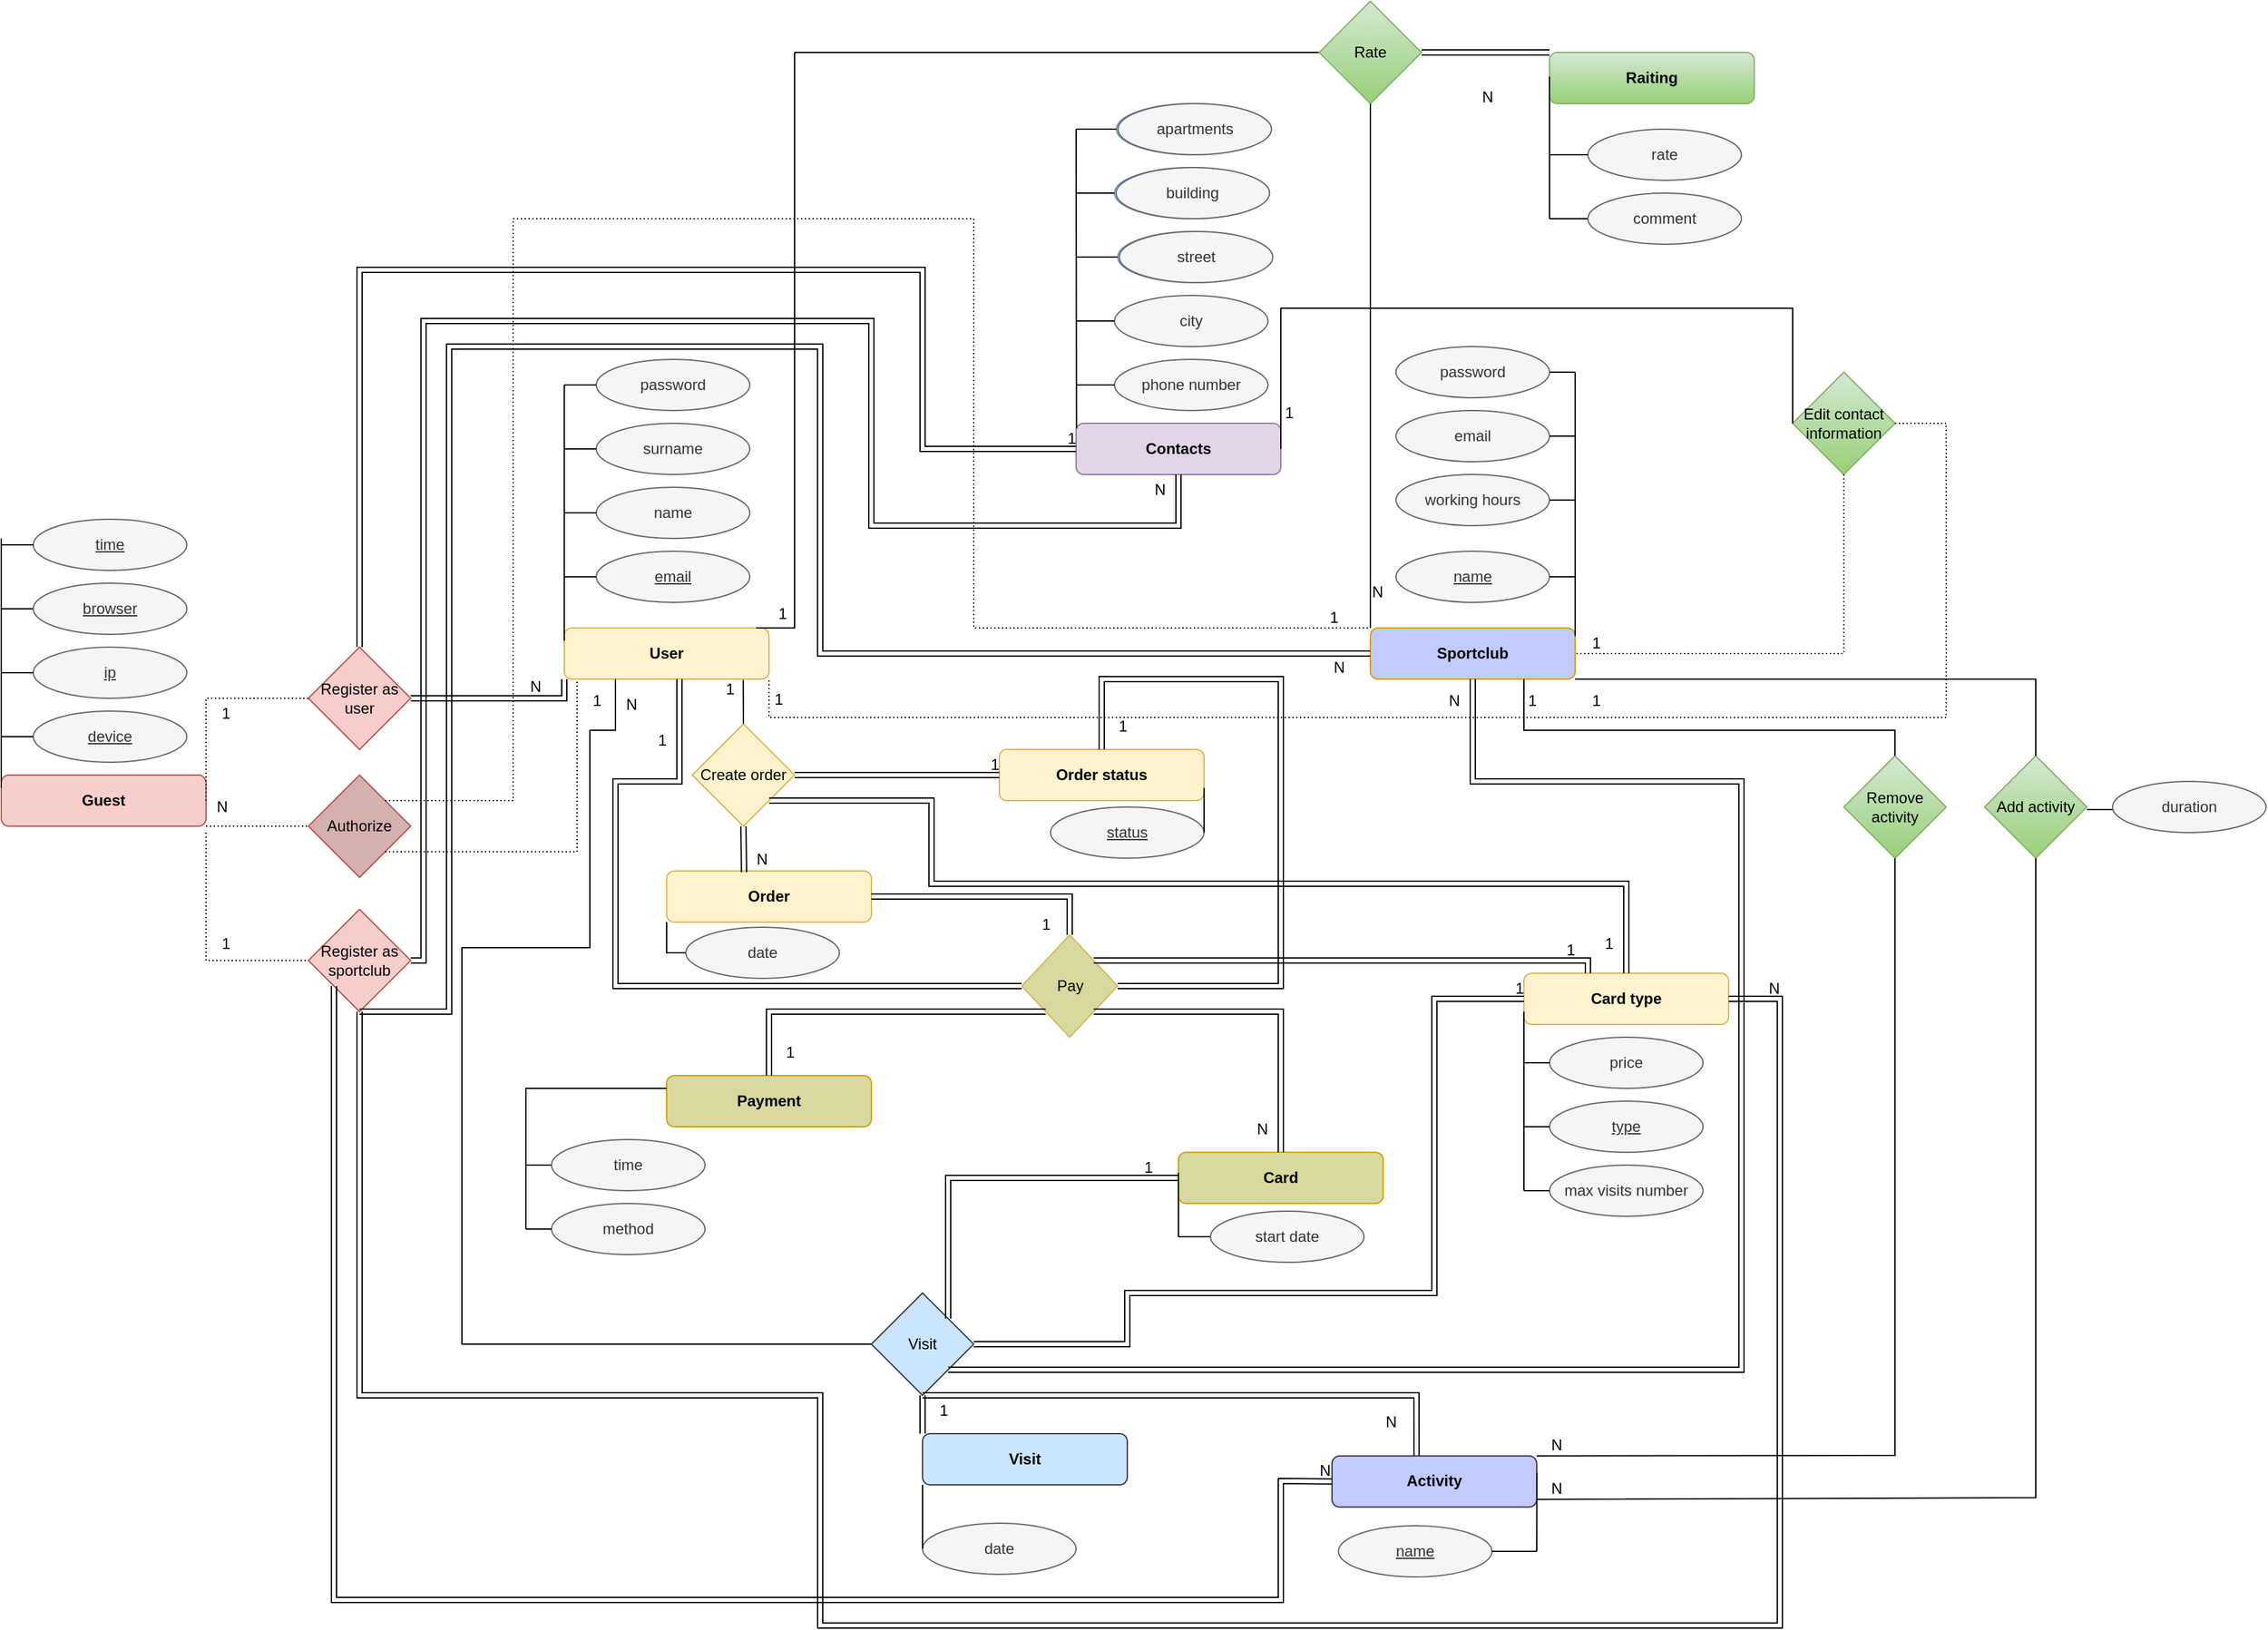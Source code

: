 <mxfile version="20.3.2" type="google"><diagram id="C5RBs43oDa-KdzZeNtuy" name="Page-1"><mxGraphModel dx="3753" dy="1443" grid="1" gridSize="10" guides="1" tooltips="1" connect="1" arrows="1" fold="1" page="1" pageScale="1" pageWidth="827" pageHeight="1169" math="0" shadow="0"><root><mxCell id="WIyWlLk6GJQsqaUBKTNV-0"/><mxCell id="WIyWlLk6GJQsqaUBKTNV-1" parent="WIyWlLk6GJQsqaUBKTNV-0"/><mxCell id="wAnRAk-i4f2zpShuveWL-1" value="Contacts" style="rounded=1;whiteSpace=wrap;html=1;fontStyle=1;fillColor=#E1D5E7;strokeColor=#9673a6;" parent="WIyWlLk6GJQsqaUBKTNV-1" vertex="1"><mxGeometry x="360" y="1120" width="160" height="40" as="geometry"/></mxCell><mxCell id="wAnRAk-i4f2zpShuveWL-3" value="phone number" style="ellipse;whiteSpace=wrap;html=1;strokeWidth=1;fontStyle=0;fillColor=#f5f5f5;strokeColor=#666666;fontColor=#333333;" parent="WIyWlLk6GJQsqaUBKTNV-1" vertex="1"><mxGeometry x="390" y="1070" width="120" height="40" as="geometry"/></mxCell><mxCell id="wAnRAk-i4f2zpShuveWL-4" value="" style="endArrow=none;html=1;rounded=0;fontFamily=Helvetica;fontSize=15;exitX=0.002;exitY=0.099;exitDx=0;exitDy=0;exitPerimeter=0;" parent="WIyWlLk6GJQsqaUBKTNV-1" source="wAnRAk-i4f2zpShuveWL-1" edge="1"><mxGeometry width="50" height="50" relative="1" as="geometry"><mxPoint x="280" y="1030" as="sourcePoint"/><mxPoint x="360" y="890" as="targetPoint"/></mxGeometry></mxCell><mxCell id="wAnRAk-i4f2zpShuveWL-5" value="" style="endArrow=none;html=1;rounded=0;fontFamily=Helvetica;fontSize=15;entryX=0;entryY=0.5;entryDx=0;entryDy=0;" parent="WIyWlLk6GJQsqaUBKTNV-1" target="wAnRAk-i4f2zpShuveWL-3" edge="1"><mxGeometry width="50" height="50" relative="1" as="geometry"><mxPoint x="360" y="1090" as="sourcePoint"/><mxPoint x="330" y="980" as="targetPoint"/></mxGeometry></mxCell><mxCell id="wAnRAk-i4f2zpShuveWL-6" value="city" style="ellipse;whiteSpace=wrap;html=1;strokeWidth=1;fontStyle=0;fillColor=#f5f5f5;strokeColor=#666666;fontColor=#333333;" parent="WIyWlLk6GJQsqaUBKTNV-1" vertex="1"><mxGeometry x="390" y="1020" width="120" height="40" as="geometry"/></mxCell><mxCell id="wAnRAk-i4f2zpShuveWL-7" value="street" style="ellipse;whiteSpace=wrap;html=1;strokeWidth=1;fontStyle=0;fillColor=#dae8fc;strokeColor=#6c8ebf;" parent="WIyWlLk6GJQsqaUBKTNV-1" vertex="1"><mxGeometry x="392.5" y="970" width="120" height="40" as="geometry"/></mxCell><mxCell id="wAnRAk-i4f2zpShuveWL-8" value="apartments" style="ellipse;whiteSpace=wrap;html=1;strokeWidth=1;fontStyle=0;fillColor=#dae8fc;strokeColor=#6c8ebf;" parent="WIyWlLk6GJQsqaUBKTNV-1" vertex="1"><mxGeometry x="391.5" y="870" width="120" height="40" as="geometry"/></mxCell><mxCell id="wAnRAk-i4f2zpShuveWL-11" value="" style="endArrow=none;html=1;rounded=0;fontFamily=Helvetica;fontSize=15;entryX=0;entryY=0.5;entryDx=0;entryDy=0;" parent="WIyWlLk6GJQsqaUBKTNV-1" target="wAnRAk-i4f2zpShuveWL-6" edge="1"><mxGeometry width="50" height="50" relative="1" as="geometry"><mxPoint x="360" y="1040" as="sourcePoint"/><mxPoint x="400" y="1090" as="targetPoint"/></mxGeometry></mxCell><mxCell id="wAnRAk-i4f2zpShuveWL-13" value="" style="endArrow=none;html=1;rounded=0;fontFamily=Helvetica;fontSize=15;entryX=0;entryY=0.5;entryDx=0;entryDy=0;" parent="WIyWlLk6GJQsqaUBKTNV-1" target="wAnRAk-i4f2zpShuveWL-7" edge="1"><mxGeometry width="50" height="50" relative="1" as="geometry"><mxPoint x="360" y="990" as="sourcePoint"/><mxPoint x="410" y="1100" as="targetPoint"/></mxGeometry></mxCell><mxCell id="wAnRAk-i4f2zpShuveWL-14" value="" style="endArrow=none;html=1;rounded=0;fontFamily=Helvetica;fontSize=15;entryX=0;entryY=0.5;entryDx=0;entryDy=0;" parent="WIyWlLk6GJQsqaUBKTNV-1" target="wAnRAk-i4f2zpShuveWL-8" edge="1"><mxGeometry width="50" height="50" relative="1" as="geometry"><mxPoint x="360" y="890" as="sourcePoint"/><mxPoint x="420" y="1110" as="targetPoint"/></mxGeometry></mxCell><mxCell id="wAnRAk-i4f2zpShuveWL-15" value="User" style="rounded=1;whiteSpace=wrap;html=1;fontStyle=1;fillColor=#fff2cc;strokeColor=#d6b656;" parent="WIyWlLk6GJQsqaUBKTNV-1" vertex="1"><mxGeometry x="-40" y="1280" width="160" height="40" as="geometry"/></mxCell><mxCell id="RePwHiHUAtQ-ECALgjmt-0" value="Sportclub" style="rounded=1;whiteSpace=wrap;html=1;fontStyle=1;fillColor=#C2CAFF;strokeColor=#d79b00;" parent="WIyWlLk6GJQsqaUBKTNV-1" vertex="1"><mxGeometry x="590" y="1280" width="160" height="40" as="geometry"/></mxCell><mxCell id="wAnRAk-i4f2zpShuveWL-16" value="" style="endArrow=none;html=1;rounded=0;fontFamily=Helvetica;fontSize=15;exitX=0;exitY=0.25;exitDx=0;exitDy=0;" parent="WIyWlLk6GJQsqaUBKTNV-1" source="wAnRAk-i4f2zpShuveWL-15" edge="1"><mxGeometry width="50" height="50" relative="1" as="geometry"><mxPoint x="145" y="1330" as="sourcePoint"/><mxPoint x="-40" y="1090" as="targetPoint"/></mxGeometry></mxCell><mxCell id="wAnRAk-i4f2zpShuveWL-17" value="email" style="ellipse;whiteSpace=wrap;html=1;strokeWidth=1;fontStyle=4;fillColor=#f5f5f5;strokeColor=#666666;fontColor=#333333;" parent="WIyWlLk6GJQsqaUBKTNV-1" vertex="1"><mxGeometry x="-15" y="1220" width="120" height="40" as="geometry"/></mxCell><mxCell id="wAnRAk-i4f2zpShuveWL-18" value="name" style="ellipse;whiteSpace=wrap;html=1;strokeWidth=1;fontStyle=0;fillColor=#f5f5f5;strokeColor=#666666;fontColor=#333333;" parent="WIyWlLk6GJQsqaUBKTNV-1" vertex="1"><mxGeometry x="-15" y="1170" width="120" height="40" as="geometry"/></mxCell><mxCell id="RePwHiHUAtQ-ECALgjmt-1" value="name" style="ellipse;whiteSpace=wrap;html=1;strokeWidth=1;fontStyle=4;fillColor=#f5f5f5;strokeColor=#666666;fontColor=#333333;" parent="WIyWlLk6GJQsqaUBKTNV-1" vertex="1"><mxGeometry x="610" y="1220" width="120" height="40" as="geometry"/></mxCell><mxCell id="RePwHiHUAtQ-ECALgjmt-2" value="working hours" style="ellipse;whiteSpace=wrap;html=1;strokeWidth=1;fontStyle=0;fillColor=#f5f5f5;strokeColor=#666666;fontColor=#333333;" parent="WIyWlLk6GJQsqaUBKTNV-1" vertex="1"><mxGeometry x="610" y="1160" width="120" height="40" as="geometry"/></mxCell><mxCell id="wAnRAk-i4f2zpShuveWL-20" value="surname" style="ellipse;whiteSpace=wrap;html=1;strokeWidth=1;fontStyle=0;fillColor=#f5f5f5;strokeColor=#666666;fontColor=#333333;" parent="WIyWlLk6GJQsqaUBKTNV-1" vertex="1"><mxGeometry x="-15" y="1120" width="120" height="40" as="geometry"/></mxCell><mxCell id="RePwHiHUAtQ-ECALgjmt-3" value="" style="endArrow=none;html=1;rounded=0;fontFamily=Helvetica;fontSize=15;entryX=1;entryY=0.164;entryDx=0;entryDy=0;entryPerimeter=0;" parent="WIyWlLk6GJQsqaUBKTNV-1" target="RePwHiHUAtQ-ECALgjmt-0" edge="1"><mxGeometry width="50" height="50" relative="1" as="geometry"><mxPoint x="750" y="1180" as="sourcePoint"/><mxPoint x="75" y="1090" as="targetPoint"/></mxGeometry></mxCell><mxCell id="RePwHiHUAtQ-ECALgjmt-4" value="" style="endArrow=none;html=1;rounded=0;fontFamily=Helvetica;fontSize=15;exitX=1;exitY=0.5;exitDx=0;exitDy=0;" parent="WIyWlLk6GJQsqaUBKTNV-1" source="RePwHiHUAtQ-ECALgjmt-2" edge="1"><mxGeometry width="50" height="50" relative="1" as="geometry"><mxPoint x="760" y="1190" as="sourcePoint"/><mxPoint x="750" y="1180" as="targetPoint"/></mxGeometry></mxCell><mxCell id="RePwHiHUAtQ-ECALgjmt-5" value="" style="endArrow=none;html=1;rounded=0;fontFamily=Helvetica;fontSize=15;exitX=1;exitY=0.5;exitDx=0;exitDy=0;" parent="WIyWlLk6GJQsqaUBKTNV-1" source="RePwHiHUAtQ-ECALgjmt-1" edge="1"><mxGeometry width="50" height="50" relative="1" as="geometry"><mxPoint x="760.0" y="1190" as="sourcePoint"/><mxPoint x="750" y="1240" as="targetPoint"/></mxGeometry></mxCell><mxCell id="wAnRAk-i4f2zpShuveWL-21" value="" style="endArrow=none;html=1;rounded=0;fontFamily=Helvetica;fontSize=15;entryX=0;entryY=0.5;entryDx=0;entryDy=0;" parent="WIyWlLk6GJQsqaUBKTNV-1" target="wAnRAk-i4f2zpShuveWL-17" edge="1"><mxGeometry width="50" height="50" relative="1" as="geometry"><mxPoint x="-40" y="1240" as="sourcePoint"/><mxPoint x="-15" y="1240" as="targetPoint"/></mxGeometry></mxCell><mxCell id="wAnRAk-i4f2zpShuveWL-22" value="" style="endArrow=none;html=1;rounded=0;fontFamily=Helvetica;fontSize=15;entryX=0;entryY=0.5;entryDx=0;entryDy=0;" parent="WIyWlLk6GJQsqaUBKTNV-1" target="wAnRAk-i4f2zpShuveWL-18" edge="1"><mxGeometry width="50" height="50" relative="1" as="geometry"><mxPoint x="-40" y="1190" as="sourcePoint"/><mxPoint x="-5" y="1250" as="targetPoint"/></mxGeometry></mxCell><mxCell id="wAnRAk-i4f2zpShuveWL-23" value="" style="endArrow=none;html=1;rounded=0;fontFamily=Helvetica;fontSize=15;entryX=0;entryY=0.5;entryDx=0;entryDy=0;" parent="WIyWlLk6GJQsqaUBKTNV-1" target="wAnRAk-i4f2zpShuveWL-20" edge="1"><mxGeometry width="50" height="50" relative="1" as="geometry"><mxPoint x="-40" y="1140" as="sourcePoint"/><mxPoint x="40" y="1200" as="targetPoint"/></mxGeometry></mxCell><mxCell id="wAnRAk-i4f2zpShuveWL-62" value="Order" style="rounded=1;whiteSpace=wrap;html=1;fontStyle=1;fillColor=#fff2cc;strokeColor=#d6b656;" parent="WIyWlLk6GJQsqaUBKTNV-1" vertex="1"><mxGeometry x="40" y="1470" width="160" height="40" as="geometry"/></mxCell><mxCell id="wAnRAk-i4f2zpShuveWL-63" value="Card" style="rounded=1;whiteSpace=wrap;html=1;fontStyle=1;fillColor=#D7D99E;strokeColor=#d79b00;" parent="WIyWlLk6GJQsqaUBKTNV-1" vertex="1"><mxGeometry x="440" y="1690" width="160" height="40" as="geometry"/></mxCell><mxCell id="wAnRAk-i4f2zpShuveWL-64" value="Card type" style="rounded=1;whiteSpace=wrap;html=1;fontStyle=1;fillColor=#fff2cc;strokeColor=#d6b656;" parent="WIyWlLk6GJQsqaUBKTNV-1" vertex="1"><mxGeometry x="710" y="1550" width="160" height="40" as="geometry"/></mxCell><mxCell id="wAnRAk-i4f2zpShuveWL-68" value="Create order" style="rhombus;whiteSpace=wrap;html=1;strokeWidth=1;fillColor=#fff2cc;strokeColor=#d6b656;direction=south;" parent="WIyWlLk6GJQsqaUBKTNV-1" vertex="1"><mxGeometry x="60" y="1355" width="80" height="80" as="geometry"/></mxCell><mxCell id="wAnRAk-i4f2zpShuveWL-73" value="Guest" style="rounded=1;whiteSpace=wrap;html=1;fontStyle=1;fillColor=#f8cecc;strokeColor=#b85450;" parent="WIyWlLk6GJQsqaUBKTNV-1" vertex="1"><mxGeometry x="-480" y="1395" width="160" height="40" as="geometry"/></mxCell><mxCell id="wAnRAk-i4f2zpShuveWL-74" value="Authorize" style="rhombus;whiteSpace=wrap;html=1;strokeWidth=1;fillColor=#D4B0AE;strokeColor=#b85450;" parent="WIyWlLk6GJQsqaUBKTNV-1" vertex="1"><mxGeometry x="-240" y="1395" width="80" height="80" as="geometry"/></mxCell><mxCell id="wAnRAk-i4f2zpShuveWL-75" value="Register as user" style="rhombus;whiteSpace=wrap;html=1;strokeWidth=1;fillColor=#f8cecc;strokeColor=#b85450;" parent="WIyWlLk6GJQsqaUBKTNV-1" vertex="1"><mxGeometry x="-240" y="1295" width="80" height="80" as="geometry"/></mxCell><mxCell id="wAnRAk-i4f2zpShuveWL-76" value="device" style="ellipse;whiteSpace=wrap;html=1;strokeWidth=1;fontStyle=4;fillColor=#f5f5f5;strokeColor=#666666;fontColor=#333333;" parent="WIyWlLk6GJQsqaUBKTNV-1" vertex="1"><mxGeometry x="-455" y="1345" width="120" height="40" as="geometry"/></mxCell><mxCell id="wAnRAk-i4f2zpShuveWL-77" value="ip" style="ellipse;whiteSpace=wrap;html=1;strokeWidth=1;fontStyle=4;fillColor=#f5f5f5;strokeColor=#666666;fontColor=#333333;" parent="WIyWlLk6GJQsqaUBKTNV-1" vertex="1"><mxGeometry x="-455" y="1295" width="120" height="40" as="geometry"/></mxCell><mxCell id="wAnRAk-i4f2zpShuveWL-79" value="" style="endArrow=none;html=1;rounded=0;fontFamily=Helvetica;fontSize=15;entryX=0;entryY=0.5;entryDx=0;entryDy=0;" parent="WIyWlLk6GJQsqaUBKTNV-1" target="wAnRAk-i4f2zpShuveWL-76" edge="1"><mxGeometry width="50" height="50" relative="1" as="geometry"><mxPoint x="-480" y="1365" as="sourcePoint"/><mxPoint x="-455" y="1365" as="targetPoint"/></mxGeometry></mxCell><mxCell id="wAnRAk-i4f2zpShuveWL-80" value="" style="endArrow=none;html=1;rounded=0;fontFamily=Helvetica;fontSize=15;entryX=0;entryY=0.5;entryDx=0;entryDy=0;" parent="WIyWlLk6GJQsqaUBKTNV-1" target="wAnRAk-i4f2zpShuveWL-77" edge="1"><mxGeometry width="50" height="50" relative="1" as="geometry"><mxPoint x="-480" y="1315" as="sourcePoint"/><mxPoint x="-445" y="1375" as="targetPoint"/></mxGeometry></mxCell><mxCell id="wAnRAk-i4f2zpShuveWL-81" value="" style="endArrow=none;html=1;rounded=0;fontFamily=Helvetica;fontSize=15;entryX=0;entryY=0.5;entryDx=0;entryDy=0;" parent="WIyWlLk6GJQsqaUBKTNV-1" target="wAnRAk-i4f2zpShuveWL-84" edge="1"><mxGeometry width="50" height="50" relative="1" as="geometry"><mxPoint x="-480" y="1265" as="sourcePoint"/><mxPoint x="-455" y="1265" as="targetPoint"/></mxGeometry></mxCell><mxCell id="wAnRAk-i4f2zpShuveWL-82" value="" style="endArrow=none;html=1;rounded=0;fontFamily=Helvetica;fontSize=15;exitX=0;exitY=0.25;exitDx=0;exitDy=0;" parent="WIyWlLk6GJQsqaUBKTNV-1" source="wAnRAk-i4f2zpShuveWL-73" edge="1"><mxGeometry width="50" height="50" relative="1" as="geometry"><mxPoint x="-480" y="1397.84" as="sourcePoint"/><mxPoint x="-480" y="1210" as="targetPoint"/></mxGeometry></mxCell><mxCell id="wAnRAk-i4f2zpShuveWL-83" value="time" style="ellipse;whiteSpace=wrap;html=1;strokeWidth=1;fontStyle=4;fillColor=#f5f5f5;strokeColor=#666666;fontColor=#333333;" parent="WIyWlLk6GJQsqaUBKTNV-1" vertex="1"><mxGeometry x="-455" y="1195" width="120" height="40" as="geometry"/></mxCell><mxCell id="wAnRAk-i4f2zpShuveWL-84" value="browser" style="ellipse;whiteSpace=wrap;html=1;strokeWidth=1;fontStyle=4;fillColor=#f5f5f5;strokeColor=#666666;fontColor=#333333;" parent="WIyWlLk6GJQsqaUBKTNV-1" vertex="1"><mxGeometry x="-455" y="1245" width="120" height="40" as="geometry"/></mxCell><mxCell id="ciA0XpI1L_kB1FD8xwm--1" value="" style="endArrow=none;html=1;rounded=0;fontFamily=Helvetica;fontSize=15;entryX=0;entryY=0.5;entryDx=0;entryDy=0;" parent="WIyWlLk6GJQsqaUBKTNV-1" target="wAnRAk-i4f2zpShuveWL-83" edge="1"><mxGeometry width="50" height="50" relative="1" as="geometry"><mxPoint x="-480" y="1215" as="sourcePoint"/><mxPoint x="-445" y="1275" as="targetPoint"/></mxGeometry></mxCell><mxCell id="wAnRAk-i4f2zpShuveWL-87" value="" style="endArrow=none;html=1;rounded=0;fontFamily=Helvetica;fontSize=15;entryX=0;entryY=0.5;entryDx=0;entryDy=0;" parent="WIyWlLk6GJQsqaUBKTNV-1" target="wAnRAk-i4f2zpShuveWL-83" edge="1"><mxGeometry width="50" height="50" relative="1" as="geometry"><mxPoint x="-480" y="1215" as="sourcePoint"/><mxPoint x="-435" y="1335" as="targetPoint"/></mxGeometry></mxCell><mxCell id="wAnRAk-i4f2zpShuveWL-88" value="" style="endArrow=none;html=1;rounded=0;dashed=1;dashPattern=1 2;fontFamily=Helvetica;fontSize=15;exitX=1;exitY=0.5;exitDx=0;exitDy=0;entryX=0;entryY=0.5;entryDx=0;entryDy=0;" parent="WIyWlLk6GJQsqaUBKTNV-1" source="wAnRAk-i4f2zpShuveWL-73" target="wAnRAk-i4f2zpShuveWL-75" edge="1"><mxGeometry relative="1" as="geometry"><mxPoint x="-180" y="1365" as="sourcePoint"/><mxPoint x="-270" y="1335" as="targetPoint"/><Array as="points"><mxPoint x="-320" y="1335"/></Array></mxGeometry></mxCell><mxCell id="wAnRAk-i4f2zpShuveWL-89" value="" style="resizable=0;html=1;align=right;verticalAlign=bottom;fontFamily=Helvetica;fontSize=15;" parent="wAnRAk-i4f2zpShuveWL-88" connectable="0" vertex="1"><mxGeometry x="1" relative="1" as="geometry"/></mxCell><mxCell id="wAnRAk-i4f2zpShuveWL-90" value="" style="endArrow=none;html=1;rounded=0;dashed=1;dashPattern=1 2;fontFamily=Helvetica;fontSize=15;exitX=1;exitY=1;exitDx=0;exitDy=0;entryX=0;entryY=0.5;entryDx=0;entryDy=0;" parent="WIyWlLk6GJQsqaUBKTNV-1" source="wAnRAk-i4f2zpShuveWL-73" target="wAnRAk-i4f2zpShuveWL-74" edge="1"><mxGeometry relative="1" as="geometry"><mxPoint x="-310" y="1425" as="sourcePoint"/><mxPoint x="-230" y="1345" as="targetPoint"/><Array as="points"/></mxGeometry></mxCell><mxCell id="wAnRAk-i4f2zpShuveWL-91" value="" style="resizable=0;html=1;align=right;verticalAlign=bottom;fontFamily=Helvetica;fontSize=15;" parent="wAnRAk-i4f2zpShuveWL-90" connectable="0" vertex="1"><mxGeometry x="1" relative="1" as="geometry"/></mxCell><mxCell id="wAnRAk-i4f2zpShuveWL-92" value="1" style="resizable=0;html=1;align=right;verticalAlign=bottom;" parent="WIyWlLk6GJQsqaUBKTNV-1" connectable="0" vertex="1"><mxGeometry x="250" y="1295" as="geometry"><mxPoint x="-551" y="60" as="offset"/></mxGeometry></mxCell><mxCell id="wAnRAk-i4f2zpShuveWL-99" value="N" style="resizable=0;html=1;align=right;verticalAlign=bottom;" parent="WIyWlLk6GJQsqaUBKTNV-1" connectable="0" vertex="1"><mxGeometry x="190" y="1150" as="geometry"><mxPoint x="-493" y="278" as="offset"/></mxGeometry></mxCell><mxCell id="wAnRAk-i4f2zpShuveWL-100" value="" style="shape=link;html=1;rounded=0;fontFamily=Helvetica;fontSize=15;exitX=1;exitY=0.5;exitDx=0;exitDy=0;" parent="WIyWlLk6GJQsqaUBKTNV-1" source="wAnRAk-i4f2zpShuveWL-75" edge="1"><mxGeometry relative="1" as="geometry"><mxPoint x="-160" y="1420" as="sourcePoint"/><mxPoint x="-40" y="1320" as="targetPoint"/><Array as="points"><mxPoint x="-40" y="1335"/></Array></mxGeometry></mxCell><mxCell id="wAnRAk-i4f2zpShuveWL-102" value="N" style="resizable=0;html=1;align=right;verticalAlign=bottom;" parent="WIyWlLk6GJQsqaUBKTNV-1" connectable="0" vertex="1"><mxGeometry x="140" y="1320" as="geometry"><mxPoint x="-198" y="14" as="offset"/></mxGeometry></mxCell><mxCell id="i2ADC6Oy81ZPdjjyNc4e-0" value="password" style="ellipse;whiteSpace=wrap;html=1;strokeWidth=1;fontStyle=0;fillColor=#f5f5f5;strokeColor=#666666;fontColor=#333333;" parent="WIyWlLk6GJQsqaUBKTNV-1" vertex="1"><mxGeometry x="-15" y="1070" width="120" height="40" as="geometry"/></mxCell><mxCell id="i2ADC6Oy81ZPdjjyNc4e-1" value="" style="endArrow=none;html=1;rounded=0;fontFamily=Helvetica;fontSize=15;entryX=0;entryY=0.5;entryDx=0;entryDy=0;" parent="WIyWlLk6GJQsqaUBKTNV-1" target="i2ADC6Oy81ZPdjjyNc4e-0" edge="1"><mxGeometry width="50" height="50" relative="1" as="geometry"><mxPoint x="-40" y="1090" as="sourcePoint"/><mxPoint x="-5.0" y="1150" as="targetPoint"/></mxGeometry></mxCell><mxCell id="wAnRAk-i4f2zpShuveWL-123" value="Payment" style="rounded=1;whiteSpace=wrap;html=1;fontStyle=1;rotation=0;fillColor=#D7D99E;strokeColor=#d79b00;" parent="WIyWlLk6GJQsqaUBKTNV-1" vertex="1"><mxGeometry x="40" y="1630" width="160" height="40" as="geometry"/></mxCell><mxCell id="swap1QGJGgV2zLBluUr--0" value="Activity" style="rounded=1;whiteSpace=wrap;html=1;fontStyle=1;fillColor=#C2CAFF;strokeColor=#36393d;" parent="WIyWlLk6GJQsqaUBKTNV-1" vertex="1"><mxGeometry x="560" y="1927.41" width="160" height="40" as="geometry"/></mxCell><mxCell id="swap1QGJGgV2zLBluUr--2" value="name" style="ellipse;whiteSpace=wrap;html=1;strokeWidth=1;fontStyle=4;fillColor=#f5f5f5;strokeColor=#666666;fontColor=#333333;" parent="WIyWlLk6GJQsqaUBKTNV-1" vertex="1"><mxGeometry x="565" y="1982" width="120" height="40" as="geometry"/></mxCell><mxCell id="swap1QGJGgV2zLBluUr--3" value="" style="endArrow=none;html=1;rounded=0;fontFamily=Helvetica;fontSize=15;entryX=1.001;entryY=0.276;entryDx=0;entryDy=0;entryPerimeter=0;" parent="WIyWlLk6GJQsqaUBKTNV-1" edge="1"><mxGeometry width="50" height="50" relative="1" as="geometry"><mxPoint x="720" y="2002" as="sourcePoint"/><mxPoint x="720.16" y="1940.45" as="targetPoint"/><Array as="points"/></mxGeometry></mxCell><mxCell id="swap1QGJGgV2zLBluUr--6" value="" style="endArrow=none;html=1;rounded=0;fontFamily=Helvetica;fontSize=15;exitX=1;exitY=0.5;exitDx=0;exitDy=0;" parent="WIyWlLk6GJQsqaUBKTNV-1" source="swap1QGJGgV2zLBluUr--2" edge="1"><mxGeometry width="50" height="50" relative="1" as="geometry"><mxPoint x="700" y="2040" as="sourcePoint"/><mxPoint x="720" y="2002" as="targetPoint"/></mxGeometry></mxCell><mxCell id="1Od2Tzy2PJ70vHZdGJPN-1" value="Order status" style="rounded=1;whiteSpace=wrap;html=1;fontStyle=1;rotation=0;fillColor=#fff2cc;strokeColor=#d6b656;" parent="WIyWlLk6GJQsqaUBKTNV-1" vertex="1"><mxGeometry x="300" y="1375" width="160" height="40" as="geometry"/></mxCell><mxCell id="1Od2Tzy2PJ70vHZdGJPN-2" value="" style="endArrow=none;html=1;rounded=0;exitX=0;exitY=0.5;exitDx=0;exitDy=0;entryX=0.874;entryY=1.016;entryDx=0;entryDy=0;entryPerimeter=0;" parent="WIyWlLk6GJQsqaUBKTNV-1" source="wAnRAk-i4f2zpShuveWL-68" target="wAnRAk-i4f2zpShuveWL-15" edge="1"><mxGeometry width="50" height="50" relative="1" as="geometry"><mxPoint x="100" y="1350" as="sourcePoint"/><mxPoint x="120" y="1310" as="targetPoint"/><Array as="points"/></mxGeometry></mxCell><mxCell id="1Od2Tzy2PJ70vHZdGJPN-5" value="" style="shape=link;html=1;rounded=0;exitX=0.378;exitY=0.024;exitDx=0;exitDy=0;entryX=1;entryY=0.5;entryDx=0;entryDy=0;exitPerimeter=0;" parent="WIyWlLk6GJQsqaUBKTNV-1" source="wAnRAk-i4f2zpShuveWL-62" target="wAnRAk-i4f2zpShuveWL-68" edge="1"><mxGeometry relative="1" as="geometry"><mxPoint x="70" y="1340" as="sourcePoint"/><mxPoint x="230" y="1340" as="targetPoint"/><Array as="points"/></mxGeometry></mxCell><mxCell id="1Od2Tzy2PJ70vHZdGJPN-6" value="N" style="resizable=0;html=1;align=right;verticalAlign=bottom;" parent="1Od2Tzy2PJ70vHZdGJPN-5" connectable="0" vertex="1"><mxGeometry x="1" relative="1" as="geometry"><mxPoint x="20" y="35" as="offset"/></mxGeometry></mxCell><mxCell id="1Od2Tzy2PJ70vHZdGJPN-7" value="1" style="resizable=0;html=1;align=right;verticalAlign=bottom;" parent="WIyWlLk6GJQsqaUBKTNV-1" connectable="0" vertex="1"><mxGeometry x="150" y="1320" as="geometry"><mxPoint x="-19" y="24" as="offset"/></mxGeometry></mxCell><mxCell id="1Od2Tzy2PJ70vHZdGJPN-8" value="" style="endArrow=none;html=1;rounded=0;fontFamily=Helvetica;fontSize=15;exitX=0;exitY=1;exitDx=0;exitDy=0;entryX=0;entryY=0.5;entryDx=0;entryDy=0;" parent="WIyWlLk6GJQsqaUBKTNV-1" source="wAnRAk-i4f2zpShuveWL-62" target="1Od2Tzy2PJ70vHZdGJPN-9" edge="1"><mxGeometry width="50" height="50" relative="1" as="geometry"><mxPoint x="370" y="1245" as="sourcePoint"/><mxPoint x="40" y="1530" as="targetPoint"/><Array as="points"><mxPoint x="40" y="1510"/><mxPoint x="40" y="1534"/></Array></mxGeometry></mxCell><mxCell id="1Od2Tzy2PJ70vHZdGJPN-9" value="date" style="ellipse;whiteSpace=wrap;html=1;strokeWidth=1;fontStyle=0;fillColor=#f5f5f5;strokeColor=#666666;fontColor=#333333;" parent="WIyWlLk6GJQsqaUBKTNV-1" vertex="1"><mxGeometry x="55" y="1514" width="120" height="40" as="geometry"/></mxCell><mxCell id="1Od2Tzy2PJ70vHZdGJPN-14" value="status" style="ellipse;whiteSpace=wrap;html=1;strokeWidth=1;fontStyle=4;fillColor=#f5f5f5;fontColor=#333333;strokeColor=#666666;" parent="WIyWlLk6GJQsqaUBKTNV-1" vertex="1"><mxGeometry x="340" y="1420" width="120" height="40" as="geometry"/></mxCell><mxCell id="1Od2Tzy2PJ70vHZdGJPN-15" value="" style="endArrow=none;html=1;rounded=0;fontFamily=Helvetica;fontSize=15;entryX=1;entryY=0.5;entryDx=0;entryDy=0;exitX=1;exitY=0.75;exitDx=0;exitDy=0;" parent="WIyWlLk6GJQsqaUBKTNV-1" source="1Od2Tzy2PJ70vHZdGJPN-1" target="1Od2Tzy2PJ70vHZdGJPN-14" edge="1"><mxGeometry width="50" height="50" relative="1" as="geometry"><mxPoint x="390" y="1260" as="sourcePoint"/><mxPoint x="390" y="1335" as="targetPoint"/></mxGeometry></mxCell><mxCell id="kmtcNMosppV-NC_H0HQ7-9" value="" style="endArrow=none;html=1;rounded=0;fontFamily=Helvetica;fontSize=15;exitX=0;exitY=0.25;exitDx=0;exitDy=0;" parent="WIyWlLk6GJQsqaUBKTNV-1" edge="1"><mxGeometry width="50" height="50" relative="1" as="geometry"><mxPoint x="440" y="1706" as="sourcePoint"/><mxPoint x="440" y="1756" as="targetPoint"/></mxGeometry></mxCell><mxCell id="kmtcNMosppV-NC_H0HQ7-10" value="" style="endArrow=none;html=1;rounded=0;fontFamily=Helvetica;fontSize=15;exitX=0;exitY=0.5;exitDx=0;exitDy=0;" parent="WIyWlLk6GJQsqaUBKTNV-1" source="kmtcNMosppV-NC_H0HQ7-11" edge="1"><mxGeometry width="50" height="50" relative="1" as="geometry"><mxPoint x="465" y="1796" as="sourcePoint"/><mxPoint x="440" y="1756" as="targetPoint"/></mxGeometry></mxCell><mxCell id="kmtcNMosppV-NC_H0HQ7-11" value="start date" style="ellipse;whiteSpace=wrap;html=1;strokeWidth=1;fontStyle=0;fillColor=#f5f5f5;strokeColor=#666666;fontColor=#333333;" parent="WIyWlLk6GJQsqaUBKTNV-1" vertex="1"><mxGeometry x="465" y="1736" width="120" height="40" as="geometry"/></mxCell><mxCell id="1Od2Tzy2PJ70vHZdGJPN-18" value="" style="endArrow=none;html=1;rounded=0;entryX=0;entryY=0.25;entryDx=0;entryDy=0;" parent="WIyWlLk6GJQsqaUBKTNV-1" target="wAnRAk-i4f2zpShuveWL-123" edge="1"><mxGeometry width="50" height="50" relative="1" as="geometry"><mxPoint x="-70" y="1750" as="sourcePoint"/><mxPoint x="19.92" y="1399.56" as="targetPoint"/><Array as="points"><mxPoint x="-70" y="1640"/></Array></mxGeometry></mxCell><mxCell id="1Od2Tzy2PJ70vHZdGJPN-20" value="time" style="ellipse;whiteSpace=wrap;html=1;strokeWidth=1;fontStyle=0;fillColor=#f5f5f5;strokeColor=#666666;fontColor=#333333;" parent="WIyWlLk6GJQsqaUBKTNV-1" vertex="1"><mxGeometry x="-50" y="1680" width="120" height="40" as="geometry"/></mxCell><mxCell id="1Od2Tzy2PJ70vHZdGJPN-21" value="method" style="ellipse;whiteSpace=wrap;html=1;strokeWidth=1;fontStyle=0;fillColor=#f5f5f5;strokeColor=#666666;fontColor=#333333;" parent="WIyWlLk6GJQsqaUBKTNV-1" vertex="1"><mxGeometry x="-50" y="1730" width="120" height="40" as="geometry"/></mxCell><mxCell id="1Od2Tzy2PJ70vHZdGJPN-24" value="" style="endArrow=none;html=1;rounded=0;fontFamily=Helvetica;fontSize=15;exitX=0;exitY=0.5;exitDx=0;exitDy=0;" parent="WIyWlLk6GJQsqaUBKTNV-1" source="1Od2Tzy2PJ70vHZdGJPN-20" edge="1"><mxGeometry width="50" height="50" relative="1" as="geometry"><mxPoint x="450" y="1380" as="sourcePoint"/><mxPoint x="-70" y="1700" as="targetPoint"/></mxGeometry></mxCell><mxCell id="1Od2Tzy2PJ70vHZdGJPN-25" value="" style="endArrow=none;html=1;rounded=0;fontFamily=Helvetica;fontSize=15;exitX=0;exitY=0.5;exitDx=0;exitDy=0;" parent="WIyWlLk6GJQsqaUBKTNV-1" source="1Od2Tzy2PJ70vHZdGJPN-21" edge="1"><mxGeometry width="50" height="50" relative="1" as="geometry"><mxPoint x="-40" y="1710" as="sourcePoint"/><mxPoint x="-70" y="1750" as="targetPoint"/></mxGeometry></mxCell><mxCell id="CbD09T40Gc9zAbyKi7yr-1" value="max visits number" style="ellipse;whiteSpace=wrap;html=1;strokeWidth=1;fontStyle=0;fillColor=#f5f5f5;strokeColor=#666666;fontColor=#333333;" parent="WIyWlLk6GJQsqaUBKTNV-1" vertex="1"><mxGeometry x="730" y="1700" width="120" height="40" as="geometry"/></mxCell><mxCell id="1Od2Tzy2PJ70vHZdGJPN-32" value="price" style="ellipse;whiteSpace=wrap;html=1;strokeWidth=1;fontStyle=0;fillColor=#f5f5f5;strokeColor=#666666;fontColor=#333333;" parent="WIyWlLk6GJQsqaUBKTNV-1" vertex="1"><mxGeometry x="730" y="1600" width="120" height="40" as="geometry"/></mxCell><mxCell id="1Od2Tzy2PJ70vHZdGJPN-33" value="&lt;u&gt;type&lt;/u&gt;" style="ellipse;whiteSpace=wrap;html=1;strokeWidth=1;fontStyle=0;fillColor=#f5f5f5;strokeColor=#666666;fontColor=#333333;" parent="WIyWlLk6GJQsqaUBKTNV-1" vertex="1"><mxGeometry x="730" y="1650" width="120" height="40" as="geometry"/></mxCell><mxCell id="1Od2Tzy2PJ70vHZdGJPN-35" value="" style="endArrow=none;html=1;rounded=0;fontFamily=Helvetica;fontSize=15;" parent="WIyWlLk6GJQsqaUBKTNV-1" edge="1"><mxGeometry width="50" height="50" relative="1" as="geometry"><mxPoint x="710" y="1580" as="sourcePoint"/><mxPoint x="710" y="1720" as="targetPoint"/><Array as="points"/></mxGeometry></mxCell><mxCell id="1Od2Tzy2PJ70vHZdGJPN-36" value="" style="endArrow=none;html=1;rounded=0;fontFamily=Helvetica;fontSize=15;entryX=0;entryY=0.5;entryDx=0;entryDy=0;" parent="WIyWlLk6GJQsqaUBKTNV-1" target="1Od2Tzy2PJ70vHZdGJPN-32" edge="1"><mxGeometry width="50" height="50" relative="1" as="geometry"><mxPoint x="710" y="1620" as="sourcePoint"/><mxPoint x="390" y="1675.95" as="targetPoint"/></mxGeometry></mxCell><mxCell id="1Od2Tzy2PJ70vHZdGJPN-37" value="" style="endArrow=none;html=1;rounded=0;fontFamily=Helvetica;fontSize=15;entryX=0;entryY=0.5;entryDx=0;entryDy=0;" parent="WIyWlLk6GJQsqaUBKTNV-1" target="1Od2Tzy2PJ70vHZdGJPN-33" edge="1"><mxGeometry width="50" height="50" relative="1" as="geometry"><mxPoint x="710" y="1670" as="sourcePoint"/><mxPoint x="740" y="1630" as="targetPoint"/></mxGeometry></mxCell><mxCell id="1Od2Tzy2PJ70vHZdGJPN-38" value="" style="endArrow=none;html=1;rounded=0;fontFamily=Helvetica;fontSize=15;entryX=0;entryY=0.5;entryDx=0;entryDy=0;" parent="WIyWlLk6GJQsqaUBKTNV-1" target="CbD09T40Gc9zAbyKi7yr-1" edge="1"><mxGeometry width="50" height="50" relative="1" as="geometry"><mxPoint x="710" y="1720" as="sourcePoint"/><mxPoint x="750" y="1640" as="targetPoint"/></mxGeometry></mxCell><mxCell id="1Od2Tzy2PJ70vHZdGJPN-43" value="" style="resizable=0;html=1;align=right;verticalAlign=bottom;" parent="WIyWlLk6GJQsqaUBKTNV-1" connectable="0" vertex="1"><mxGeometry x="315" y="1630" as="geometry"><mxPoint x="400" y="21" as="offset"/></mxGeometry></mxCell><mxCell id="1Od2Tzy2PJ70vHZdGJPN-86" value="Visit" style="rhombus;whiteSpace=wrap;html=1;strokeWidth=1;fillColor=#cce5ff;strokeColor=#36393d;" parent="WIyWlLk6GJQsqaUBKTNV-1" vertex="1"><mxGeometry x="200" y="1800" width="80" height="80" as="geometry"/></mxCell><mxCell id="1Od2Tzy2PJ70vHZdGJPN-87" value="date" style="ellipse;whiteSpace=wrap;html=1;strokeWidth=1;fontStyle=0;fillColor=#f5f5f5;strokeColor=#666666;fontColor=#333333;" parent="WIyWlLk6GJQsqaUBKTNV-1" vertex="1"><mxGeometry x="240" y="1980" width="120" height="40" as="geometry"/></mxCell><mxCell id="1Od2Tzy2PJ70vHZdGJPN-88" value="" style="endArrow=none;html=1;rounded=0;fontFamily=Helvetica;fontSize=15;exitX=0;exitY=0.5;exitDx=0;exitDy=0;entryX=0;entryY=1;entryDx=0;entryDy=0;" parent="WIyWlLk6GJQsqaUBKTNV-1" source="1Od2Tzy2PJ70vHZdGJPN-87" target="8A3nfAFJW_4yKeNXuQCS-24" edge="1"><mxGeometry width="50" height="50" relative="1" as="geometry"><mxPoint x="1012.5" y="1765" as="sourcePoint"/><mxPoint x="240" y="1980" as="targetPoint"/><Array as="points"/></mxGeometry></mxCell><mxCell id="1Od2Tzy2PJ70vHZdGJPN-91" value="" style="endArrow=none;html=1;rounded=0;entryX=0;entryY=0.5;entryDx=0;entryDy=0;" parent="WIyWlLk6GJQsqaUBKTNV-1" target="1Od2Tzy2PJ70vHZdGJPN-86" edge="1"><mxGeometry relative="1" as="geometry"><mxPoint y="1320" as="sourcePoint"/><mxPoint x="200" y="1450" as="targetPoint"/><Array as="points"><mxPoint y="1360"/><mxPoint x="-20" y="1360"/><mxPoint x="-20" y="1530"/><mxPoint x="-120" y="1530"/><mxPoint x="-120" y="1800"/><mxPoint x="-120" y="1840"/></Array></mxGeometry></mxCell><mxCell id="1Od2Tzy2PJ70vHZdGJPN-106" value="Raiting" style="rounded=1;whiteSpace=wrap;html=1;fontStyle=1;fillColor=#d5e8d4;strokeColor=#82b366;gradientColor=#97d077;" parent="WIyWlLk6GJQsqaUBKTNV-1" vertex="1"><mxGeometry x="730" y="830" width="160" height="40" as="geometry"/></mxCell><mxCell id="S4yCJoAOHEUxiENHixWF-10" value="" style="endArrow=none;html=1;rounded=0;" parent="WIyWlLk6GJQsqaUBKTNV-1" edge="1"><mxGeometry width="50" height="50" relative="1" as="geometry"><mxPoint x="110" y="1280" as="sourcePoint"/><mxPoint x="140" y="830" as="targetPoint"/><Array as="points"><mxPoint x="140" y="1280"/></Array></mxGeometry></mxCell><mxCell id="1Od2Tzy2PJ70vHZdGJPN-107" value="" style="endArrow=none;html=1;rounded=0;fontFamily=Helvetica;fontSize=15;entryX=0;entryY=0.471;entryDx=0;entryDy=0;entryPerimeter=0;" parent="WIyWlLk6GJQsqaUBKTNV-1" target="1Od2Tzy2PJ70vHZdGJPN-106" edge="1"><mxGeometry width="50" height="50" relative="1" as="geometry"><mxPoint x="730" y="960" as="sourcePoint"/><mxPoint x="719.5" y="920" as="targetPoint"/></mxGeometry></mxCell><mxCell id="S4yCJoAOHEUxiENHixWF-11" value="" style="endArrow=none;html=1;rounded=0;entryX=0;entryY=0.5;entryDx=0;entryDy=0;" parent="WIyWlLk6GJQsqaUBKTNV-1" target="S4yCJoAOHEUxiENHixWF-12" edge="1"><mxGeometry width="50" height="50" relative="1" as="geometry"><mxPoint x="140" y="830" as="sourcePoint"/><mxPoint x="680" y="880" as="targetPoint"/></mxGeometry></mxCell><mxCell id="1Od2Tzy2PJ70vHZdGJPN-108" value="rate" style="ellipse;whiteSpace=wrap;html=1;strokeWidth=1;fontStyle=0;fillColor=#f5f5f5;strokeColor=#666666;fontColor=#333333;" parent="WIyWlLk6GJQsqaUBKTNV-1" vertex="1"><mxGeometry x="760" y="890" width="120" height="40" as="geometry"/></mxCell><mxCell id="1Od2Tzy2PJ70vHZdGJPN-111" value="" style="endArrow=none;html=1;rounded=0;fontFamily=Helvetica;fontSize=15;exitX=0;exitY=0.5;exitDx=0;exitDy=0;" parent="WIyWlLk6GJQsqaUBKTNV-1" source="1Od2Tzy2PJ70vHZdGJPN-110" edge="1"><mxGeometry width="50" height="50" relative="1" as="geometry"><mxPoint x="670.0" y="1080" as="sourcePoint"/><mxPoint x="730" y="960" as="targetPoint"/></mxGeometry></mxCell><mxCell id="1Od2Tzy2PJ70vHZdGJPN-110" value="comment" style="ellipse;whiteSpace=wrap;html=1;strokeWidth=1;fontStyle=0;fillColor=#f5f5f5;strokeColor=#666666;fontColor=#333333;" parent="WIyWlLk6GJQsqaUBKTNV-1" vertex="1"><mxGeometry x="760" y="940" width="120" height="40" as="geometry"/></mxCell><mxCell id="1Od2Tzy2PJ70vHZdGJPN-112" value="" style="endArrow=none;html=1;rounded=0;fontFamily=Helvetica;fontSize=15;exitX=0;exitY=0.5;exitDx=0;exitDy=0;" parent="WIyWlLk6GJQsqaUBKTNV-1" source="1Od2Tzy2PJ70vHZdGJPN-108" edge="1"><mxGeometry width="50" height="50" relative="1" as="geometry"><mxPoint x="762.5" y="1030" as="sourcePoint"/><mxPoint x="730" y="910" as="targetPoint"/></mxGeometry></mxCell><mxCell id="S4yCJoAOHEUxiENHixWF-12" value="Rate" style="rhombus;whiteSpace=wrap;html=1;fillColor=#d5e8d4;strokeColor=#82b366;gradientColor=#97d077;" parent="WIyWlLk6GJQsqaUBKTNV-1" vertex="1"><mxGeometry x="550" y="790" width="80" height="80" as="geometry"/></mxCell><mxCell id="1Od2Tzy2PJ70vHZdGJPN-113" value="1" style="resizable=0;html=1;align=right;verticalAlign=bottom;" parent="WIyWlLk6GJQsqaUBKTNV-1" connectable="0" vertex="1"><mxGeometry x="354.882" y="1210" as="geometry"><mxPoint x="-220" y="67" as="offset"/></mxGeometry></mxCell><mxCell id="1Od2Tzy2PJ70vHZdGJPN-115" value="N" style="resizable=0;html=1;align=right;verticalAlign=bottom;" parent="WIyWlLk6GJQsqaUBKTNV-1" connectable="0" vertex="1"><mxGeometry x="802.496" y="1270" as="geometry"><mxPoint x="-116" y="-397" as="offset"/></mxGeometry></mxCell><mxCell id="S4yCJoAOHEUxiENHixWF-13" value="" style="shape=link;html=1;rounded=0;exitX=1;exitY=0.5;exitDx=0;exitDy=0;entryX=0;entryY=0;entryDx=0;entryDy=0;" parent="WIyWlLk6GJQsqaUBKTNV-1" source="S4yCJoAOHEUxiENHixWF-12" target="1Od2Tzy2PJ70vHZdGJPN-106" edge="1"><mxGeometry width="100" relative="1" as="geometry"><mxPoint x="800" y="1090" as="sourcePoint"/><mxPoint x="900" y="1090" as="targetPoint"/></mxGeometry></mxCell><mxCell id="1Od2Tzy2PJ70vHZdGJPN-118" value="building" style="ellipse;whiteSpace=wrap;html=1;strokeWidth=1;fontStyle=0;fillColor=#dae8fc;strokeColor=#6c8ebf;" parent="WIyWlLk6GJQsqaUBKTNV-1" vertex="1"><mxGeometry x="390" y="920" width="120" height="40" as="geometry"/></mxCell><mxCell id="1Od2Tzy2PJ70vHZdGJPN-120" value="" style="endArrow=none;html=1;rounded=0;fontFamily=Helvetica;fontSize=15;entryX=0;entryY=0.5;entryDx=0;entryDy=0;" parent="WIyWlLk6GJQsqaUBKTNV-1" target="1Od2Tzy2PJ70vHZdGJPN-118" edge="1"><mxGeometry width="50" height="50" relative="1" as="geometry"><mxPoint x="360" y="940" as="sourcePoint"/><mxPoint x="401.5" y="900" as="targetPoint"/></mxGeometry></mxCell><mxCell id="8A3nfAFJW_4yKeNXuQCS-0" value="" style="shape=link;html=1;rounded=0;exitX=0.5;exitY=0;exitDx=0;exitDy=0;entryX=0;entryY=0.5;entryDx=0;entryDy=0;" parent="WIyWlLk6GJQsqaUBKTNV-1" source="wAnRAk-i4f2zpShuveWL-75" target="wAnRAk-i4f2zpShuveWL-1" edge="1"><mxGeometry relative="1" as="geometry"><mxPoint x="60" y="1350" as="sourcePoint"/><mxPoint x="220" y="1350" as="targetPoint"/><Array as="points"><mxPoint x="-200" y="1000"/><mxPoint x="240" y="1000"/><mxPoint x="240" y="1140"/></Array></mxGeometry></mxCell><mxCell id="8A3nfAFJW_4yKeNXuQCS-1" value="1" style="resizable=0;html=1;align=right;verticalAlign=bottom;" parent="8A3nfAFJW_4yKeNXuQCS-0" connectable="0" vertex="1"><mxGeometry x="1" relative="1" as="geometry"/></mxCell><mxCell id="8A3nfAFJW_4yKeNXuQCS-2" value="" style="shape=link;html=1;rounded=0;entryX=0;entryY=0.5;entryDx=0;entryDy=0;exitX=0.5;exitY=0;exitDx=0;exitDy=0;" parent="WIyWlLk6GJQsqaUBKTNV-1" source="wAnRAk-i4f2zpShuveWL-68" target="1Od2Tzy2PJ70vHZdGJPN-1" edge="1"><mxGeometry relative="1" as="geometry"><mxPoint x="260" y="1380" as="sourcePoint"/><mxPoint x="480" y="1470" as="targetPoint"/></mxGeometry></mxCell><mxCell id="8A3nfAFJW_4yKeNXuQCS-3" value="1" style="resizable=0;html=1;align=right;verticalAlign=bottom;" parent="8A3nfAFJW_4yKeNXuQCS-2" connectable="0" vertex="1"><mxGeometry x="1" relative="1" as="geometry"/></mxCell><mxCell id="8A3nfAFJW_4yKeNXuQCS-4" value="" style="shape=link;html=1;rounded=0;entryX=0.5;entryY=0;entryDx=0;entryDy=0;exitX=1;exitY=0;exitDx=0;exitDy=0;" parent="WIyWlLk6GJQsqaUBKTNV-1" source="wAnRAk-i4f2zpShuveWL-68" target="wAnRAk-i4f2zpShuveWL-64" edge="1"><mxGeometry relative="1" as="geometry"><mxPoint x="120" y="1410" as="sourcePoint"/><mxPoint x="480" y="1470" as="targetPoint"/><Array as="points"><mxPoint x="247" y="1415"/><mxPoint x="247" y="1480"/><mxPoint x="790" y="1480"/></Array></mxGeometry></mxCell><mxCell id="8A3nfAFJW_4yKeNXuQCS-5" value="1" style="resizable=0;html=1;align=right;verticalAlign=bottom;" parent="8A3nfAFJW_4yKeNXuQCS-4" connectable="0" vertex="1"><mxGeometry x="1" relative="1" as="geometry"><mxPoint x="-10" y="-15" as="offset"/></mxGeometry></mxCell><mxCell id="8A3nfAFJW_4yKeNXuQCS-6" value="Pay" style="rhombus;whiteSpace=wrap;html=1;strokeWidth=1;fillColor=#D7D99E;strokeColor=#d6b656;" parent="WIyWlLk6GJQsqaUBKTNV-1" vertex="1"><mxGeometry x="317.5" y="1520" width="75" height="80" as="geometry"/></mxCell><mxCell id="8A3nfAFJW_4yKeNXuQCS-10" value="" style="shape=link;html=1;rounded=0;entryX=0.5;entryY=0;entryDx=0;entryDy=0;exitX=1;exitY=0.5;exitDx=0;exitDy=0;" parent="WIyWlLk6GJQsqaUBKTNV-1" source="wAnRAk-i4f2zpShuveWL-62" target="8A3nfAFJW_4yKeNXuQCS-6" edge="1"><mxGeometry relative="1" as="geometry"><mxPoint x="60" y="1500" as="sourcePoint"/><mxPoint x="220" y="1500" as="targetPoint"/><Array as="points"><mxPoint x="355" y="1490"/></Array></mxGeometry></mxCell><mxCell id="8A3nfAFJW_4yKeNXuQCS-11" value="1" style="resizable=0;html=1;align=right;verticalAlign=bottom;" parent="8A3nfAFJW_4yKeNXuQCS-10" connectable="0" vertex="1"><mxGeometry x="1" relative="1" as="geometry"><mxPoint x="-15" as="offset"/></mxGeometry></mxCell><mxCell id="8A3nfAFJW_4yKeNXuQCS-12" value="" style="shape=link;html=1;rounded=0;entryX=0;entryY=1;entryDx=0;entryDy=0;exitX=0.5;exitY=0;exitDx=0;exitDy=0;" parent="WIyWlLk6GJQsqaUBKTNV-1" source="wAnRAk-i4f2zpShuveWL-123" target="8A3nfAFJW_4yKeNXuQCS-6" edge="1"><mxGeometry relative="1" as="geometry"><mxPoint x="60" y="1600" as="sourcePoint"/><mxPoint x="220" y="1600" as="targetPoint"/><Array as="points"><mxPoint x="120" y="1580"/></Array></mxGeometry></mxCell><mxCell id="8A3nfAFJW_4yKeNXuQCS-13" value="1" style="resizable=0;html=1;align=right;verticalAlign=bottom;" parent="8A3nfAFJW_4yKeNXuQCS-12" connectable="0" vertex="1"><mxGeometry x="1" relative="1" as="geometry"><mxPoint x="-196" y="40" as="offset"/></mxGeometry></mxCell><mxCell id="8A3nfAFJW_4yKeNXuQCS-14" value="" style="shape=link;html=1;rounded=0;exitX=1;exitY=1;exitDx=0;exitDy=0;entryX=0.5;entryY=0;entryDx=0;entryDy=0;" parent="WIyWlLk6GJQsqaUBKTNV-1" source="8A3nfAFJW_4yKeNXuQCS-6" target="wAnRAk-i4f2zpShuveWL-63" edge="1"><mxGeometry relative="1" as="geometry"><mxPoint x="320" y="1700" as="sourcePoint"/><mxPoint x="480" y="1700" as="targetPoint"/><Array as="points"><mxPoint x="520" y="1580"/></Array></mxGeometry></mxCell><mxCell id="8A3nfAFJW_4yKeNXuQCS-15" value="N" style="resizable=0;html=1;align=right;verticalAlign=bottom;" parent="8A3nfAFJW_4yKeNXuQCS-14" connectable="0" vertex="1"><mxGeometry x="1" relative="1" as="geometry"><mxPoint x="-10" y="-10" as="offset"/></mxGeometry></mxCell><mxCell id="8A3nfAFJW_4yKeNXuQCS-16" value="" style="shape=link;html=1;rounded=0;exitX=1;exitY=0.5;exitDx=0;exitDy=0;entryX=0.5;entryY=0;entryDx=0;entryDy=0;" parent="WIyWlLk6GJQsqaUBKTNV-1" source="8A3nfAFJW_4yKeNXuQCS-6" target="1Od2Tzy2PJ70vHZdGJPN-1" edge="1"><mxGeometry relative="1" as="geometry"><mxPoint x="400" y="1500" as="sourcePoint"/><mxPoint x="560" y="1500" as="targetPoint"/><Array as="points"><mxPoint x="520" y="1560"/><mxPoint x="520" y="1320"/><mxPoint x="380" y="1320"/></Array></mxGeometry></mxCell><mxCell id="8A3nfAFJW_4yKeNXuQCS-17" value="1" style="resizable=0;html=1;align=right;verticalAlign=bottom;" parent="8A3nfAFJW_4yKeNXuQCS-16" connectable="0" vertex="1"><mxGeometry x="1" relative="1" as="geometry"><mxPoint x="20" y="-10" as="offset"/></mxGeometry></mxCell><mxCell id="8A3nfAFJW_4yKeNXuQCS-18" value="" style="shape=link;html=1;rounded=0;exitX=0;exitY=0.5;exitDx=0;exitDy=0;" parent="WIyWlLk6GJQsqaUBKTNV-1" source="8A3nfAFJW_4yKeNXuQCS-6" edge="1"><mxGeometry relative="1" as="geometry"><mxPoint x="400" y="1500" as="sourcePoint"/><mxPoint x="50" y="1320" as="targetPoint"/><Array as="points"><mxPoint y="1560"/><mxPoint y="1400"/><mxPoint x="50" y="1400"/></Array></mxGeometry></mxCell><mxCell id="8A3nfAFJW_4yKeNXuQCS-19" value="1" style="resizable=0;html=1;align=right;verticalAlign=bottom;" parent="8A3nfAFJW_4yKeNXuQCS-18" connectable="0" vertex="1"><mxGeometry x="1" relative="1" as="geometry"><mxPoint x="-10" y="56" as="offset"/></mxGeometry></mxCell><mxCell id="8A3nfAFJW_4yKeNXuQCS-20" value="" style="shape=link;html=1;rounded=0;exitX=1;exitY=0;exitDx=0;exitDy=0;" parent="WIyWlLk6GJQsqaUBKTNV-1" source="1Od2Tzy2PJ70vHZdGJPN-86" edge="1"><mxGeometry relative="1" as="geometry"><mxPoint x="230" y="1940" as="sourcePoint"/><mxPoint x="440" y="1710" as="targetPoint"/><Array as="points"><mxPoint x="260" y="1710"/></Array></mxGeometry></mxCell><mxCell id="8A3nfAFJW_4yKeNXuQCS-21" value="1" style="resizable=0;html=1;align=right;verticalAlign=bottom;" parent="8A3nfAFJW_4yKeNXuQCS-20" connectable="0" vertex="1"><mxGeometry x="1" relative="1" as="geometry"><mxPoint x="-20" as="offset"/></mxGeometry></mxCell><mxCell id="8A3nfAFJW_4yKeNXuQCS-22" value="" style="shape=link;html=1;rounded=0;exitX=1;exitY=0.5;exitDx=0;exitDy=0;" parent="WIyWlLk6GJQsqaUBKTNV-1" source="1Od2Tzy2PJ70vHZdGJPN-86" edge="1"><mxGeometry relative="1" as="geometry"><mxPoint x="230" y="1790" as="sourcePoint"/><mxPoint x="710" y="1570" as="targetPoint"/><Array as="points"><mxPoint x="400" y="1840"/><mxPoint x="400" y="1800"/><mxPoint x="640" y="1800"/><mxPoint x="640" y="1570"/></Array></mxGeometry></mxCell><mxCell id="8A3nfAFJW_4yKeNXuQCS-23" value="1" style="resizable=0;html=1;align=right;verticalAlign=bottom;" parent="8A3nfAFJW_4yKeNXuQCS-22" connectable="0" vertex="1"><mxGeometry x="1" relative="1" as="geometry"/></mxCell><mxCell id="8A3nfAFJW_4yKeNXuQCS-24" value="Visit" style="rounded=1;whiteSpace=wrap;html=1;fontStyle=1;fillColor=#cce5ff;strokeColor=#36393d;" parent="WIyWlLk6GJQsqaUBKTNV-1" vertex="1"><mxGeometry x="240" y="1910" width="160" height="40" as="geometry"/></mxCell><mxCell id="8A3nfAFJW_4yKeNXuQCS-25" value="" style="shape=link;html=1;rounded=0;exitX=0.5;exitY=1;exitDx=0;exitDy=0;entryX=0;entryY=0;entryDx=0;entryDy=0;" parent="WIyWlLk6GJQsqaUBKTNV-1" source="1Od2Tzy2PJ70vHZdGJPN-86" target="8A3nfAFJW_4yKeNXuQCS-24" edge="1"><mxGeometry relative="1" as="geometry"><mxPoint x="280" y="1690" as="sourcePoint"/><mxPoint x="440" y="1690" as="targetPoint"/></mxGeometry></mxCell><mxCell id="8A3nfAFJW_4yKeNXuQCS-26" value="1" style="resizable=0;html=1;align=right;verticalAlign=bottom;" parent="8A3nfAFJW_4yKeNXuQCS-25" connectable="0" vertex="1"><mxGeometry x="1" relative="1" as="geometry"><mxPoint x="20" y="-10" as="offset"/></mxGeometry></mxCell><mxCell id="8A3nfAFJW_4yKeNXuQCS-27" value="" style="shape=link;html=1;rounded=0;exitX=1;exitY=1;exitDx=0;exitDy=0;entryX=0.5;entryY=1;entryDx=0;entryDy=0;" parent="WIyWlLk6GJQsqaUBKTNV-1" source="1Od2Tzy2PJ70vHZdGJPN-86" target="RePwHiHUAtQ-ECALgjmt-0" edge="1"><mxGeometry relative="1" as="geometry"><mxPoint x="520" y="1730" as="sourcePoint"/><mxPoint x="680" y="1730" as="targetPoint"/><Array as="points"><mxPoint x="880" y="1860"/><mxPoint x="880" y="1400"/><mxPoint x="820" y="1400"/><mxPoint x="670" y="1400"/></Array></mxGeometry></mxCell><mxCell id="8A3nfAFJW_4yKeNXuQCS-28" value="N" style="resizable=0;html=1;align=right;verticalAlign=bottom;" parent="8A3nfAFJW_4yKeNXuQCS-27" connectable="0" vertex="1"><mxGeometry x="1" relative="1" as="geometry"><mxPoint x="-10" y="25" as="offset"/></mxGeometry></mxCell><mxCell id="8A3nfAFJW_4yKeNXuQCS-33" value="apartments" style="ellipse;whiteSpace=wrap;html=1;strokeWidth=1;fontStyle=0;fillColor=#f5f5f5;strokeColor=#666666;fontColor=#333333;" parent="WIyWlLk6GJQsqaUBKTNV-1" vertex="1"><mxGeometry x="392.75" y="870" width="120" height="40" as="geometry"/></mxCell><mxCell id="8A3nfAFJW_4yKeNXuQCS-34" value="building" style="ellipse;whiteSpace=wrap;html=1;strokeWidth=1;fontStyle=0;fillColor=#f5f5f5;strokeColor=#666666;fontColor=#333333;" parent="WIyWlLk6GJQsqaUBKTNV-1" vertex="1"><mxGeometry x="391.25" y="920" width="120" height="40" as="geometry"/></mxCell><mxCell id="8A3nfAFJW_4yKeNXuQCS-35" value="street" style="ellipse;whiteSpace=wrap;html=1;strokeWidth=1;fontStyle=0;fillColor=#f5f5f5;strokeColor=#666666;fontColor=#333333;" parent="WIyWlLk6GJQsqaUBKTNV-1" vertex="1"><mxGeometry x="393.75" y="970" width="120" height="40" as="geometry"/></mxCell><mxCell id="DDxBBBKoTHYd_feNUWs7-2" value="" style="shape=link;html=1;rounded=0;entryX=0.5;entryY=1;entryDx=0;entryDy=0;exitX=0.413;exitY=-0.003;exitDx=0;exitDy=0;exitPerimeter=0;" parent="WIyWlLk6GJQsqaUBKTNV-1" edge="1"><mxGeometry width="100" relative="1" as="geometry"><mxPoint x="626.08" y="1927.29" as="sourcePoint"/><mxPoint x="240" y="1880" as="targetPoint"/><Array as="points"><mxPoint x="626" y="1880"/></Array></mxGeometry></mxCell><mxCell id="8A3nfAFJW_4yKeNXuQCS-36" value="&lt;span style=&quot;color: rgb(0, 0, 0); font-family: Helvetica; font-size: 12px; font-style: normal; font-variant-ligatures: normal; font-variant-caps: normal; font-weight: 400; letter-spacing: normal; orphans: 2; text-align: right; text-indent: 0px; text-transform: none; widows: 2; word-spacing: 0px; -webkit-text-stroke-width: 0px; background-color: rgb(248, 249, 250); text-decoration-thickness: initial; text-decoration-style: initial; text-decoration-color: initial; float: none; display: inline !important;&quot;&gt;N&lt;/span&gt;" style="text;whiteSpace=wrap;html=1;" parent="WIyWlLk6GJQsqaUBKTNV-1" vertex="1"><mxGeometry x="600" y="1887.41" width="40" height="40" as="geometry"/></mxCell><mxCell id="8A3nfAFJW_4yKeNXuQCS-37" value="" style="endArrow=none;html=1;rounded=0;exitX=0.5;exitY=1;exitDx=0;exitDy=0;entryX=0;entryY=0;entryDx=0;entryDy=0;" parent="WIyWlLk6GJQsqaUBKTNV-1" source="S4yCJoAOHEUxiENHixWF-12" edge="1" target="RePwHiHUAtQ-ECALgjmt-0"><mxGeometry relative="1" as="geometry"><mxPoint x="430" y="1010" as="sourcePoint"/><mxPoint x="760" y="1280" as="targetPoint"/><Array as="points"><mxPoint x="590" y="1250"/></Array></mxGeometry></mxCell><mxCell id="8A3nfAFJW_4yKeNXuQCS-38" value="N" style="resizable=0;html=1;align=right;verticalAlign=bottom;fillColor=#E1D5E7;" parent="8A3nfAFJW_4yKeNXuQCS-37" connectable="0" vertex="1"><mxGeometry x="1" relative="1" as="geometry"><mxPoint x="-20" y="39" as="offset"/></mxGeometry></mxCell><mxCell id="oQd61O_9lMs_dJ6JtqQD-1" value="Register as sportclub" style="rhombus;whiteSpace=wrap;html=1;strokeWidth=1;fillColor=#f8cecc;strokeColor=#b85450;" vertex="1" parent="WIyWlLk6GJQsqaUBKTNV-1"><mxGeometry x="-240" y="1500" width="80" height="80" as="geometry"/></mxCell><mxCell id="oQd61O_9lMs_dJ6JtqQD-2" value="" style="endArrow=none;html=1;rounded=0;dashed=1;dashPattern=1 2;fontFamily=Helvetica;fontSize=15;entryX=0;entryY=0.5;entryDx=0;entryDy=0;" edge="1" parent="WIyWlLk6GJQsqaUBKTNV-1" target="oQd61O_9lMs_dJ6JtqQD-1"><mxGeometry relative="1" as="geometry"><mxPoint x="-320" y="1440" as="sourcePoint"/><mxPoint x="-240" y="1640" as="targetPoint"/><Array as="points"><mxPoint x="-320" y="1540"/></Array></mxGeometry></mxCell><mxCell id="oQd61O_9lMs_dJ6JtqQD-3" value="" style="resizable=0;html=1;align=right;verticalAlign=bottom;fontFamily=Helvetica;fontSize=15;" connectable="0" vertex="1" parent="oQd61O_9lMs_dJ6JtqQD-2"><mxGeometry x="1" relative="1" as="geometry"/></mxCell><mxCell id="oQd61O_9lMs_dJ6JtqQD-4" value="1" style="resizable=0;html=1;align=right;verticalAlign=bottom;" connectable="0" vertex="1" parent="WIyWlLk6GJQsqaUBKTNV-1"><mxGeometry x="540" y="1285" as="geometry"><mxPoint x="-551" y="60" as="offset"/></mxGeometry></mxCell><mxCell id="oQd61O_9lMs_dJ6JtqQD-5" value="N" style="resizable=0;html=1;align=right;verticalAlign=bottom;" connectable="0" vertex="1" parent="WIyWlLk6GJQsqaUBKTNV-1"><mxGeometry x="510" y="1070" as="geometry"><mxPoint x="-493" y="278" as="offset"/></mxGeometry></mxCell><mxCell id="oQd61O_9lMs_dJ6JtqQD-6" value="1" style="resizable=0;html=1;align=right;verticalAlign=bottom;" connectable="0" vertex="1" parent="WIyWlLk6GJQsqaUBKTNV-1"><mxGeometry x="250" y="1475" as="geometry"><mxPoint x="-551" y="60" as="offset"/></mxGeometry></mxCell><mxCell id="oQd61O_9lMs_dJ6JtqQD-7" value="" style="shape=link;html=1;rounded=0;exitX=1;exitY=0.5;exitDx=0;exitDy=0;entryX=0.5;entryY=1;entryDx=0;entryDy=0;" edge="1" parent="WIyWlLk6GJQsqaUBKTNV-1" source="oQd61O_9lMs_dJ6JtqQD-1" target="wAnRAk-i4f2zpShuveWL-1"><mxGeometry relative="1" as="geometry"><mxPoint x="40" y="1420" as="sourcePoint"/><mxPoint x="200" y="1420" as="targetPoint"/><Array as="points"><mxPoint x="-150" y="1540"/><mxPoint x="-150" y="1040"/><mxPoint x="200" y="1040"/><mxPoint x="200" y="1200"/><mxPoint x="440" y="1200"/></Array></mxGeometry></mxCell><mxCell id="oQd61O_9lMs_dJ6JtqQD-8" value="N" style="resizable=0;html=1;align=right;verticalAlign=bottom;" connectable="0" vertex="1" parent="oQd61O_9lMs_dJ6JtqQD-7"><mxGeometry x="1" relative="1" as="geometry"><mxPoint x="-10" y="20" as="offset"/></mxGeometry></mxCell><mxCell id="oQd61O_9lMs_dJ6JtqQD-9" value="" style="shape=link;html=1;rounded=0;exitX=0.5;exitY=1;exitDx=0;exitDy=0;entryX=0;entryY=0.5;entryDx=0;entryDy=0;width=-4.118;" edge="1" parent="WIyWlLk6GJQsqaUBKTNV-1" source="oQd61O_9lMs_dJ6JtqQD-1" target="RePwHiHUAtQ-ECALgjmt-0"><mxGeometry relative="1" as="geometry"><mxPoint x="-40" y="1380" as="sourcePoint"/><mxPoint x="120" y="1380" as="targetPoint"/><Array as="points"><mxPoint x="-130" y="1580"/><mxPoint x="-130" y="1060"/><mxPoint x="160" y="1060"/><mxPoint x="160" y="1300"/><mxPoint x="390" y="1300"/><mxPoint x="500" y="1300"/><mxPoint x="620" y="1300"/><mxPoint x="560" y="1300"/></Array></mxGeometry></mxCell><mxCell id="oQd61O_9lMs_dJ6JtqQD-10" value="N" style="resizable=0;html=1;align=right;verticalAlign=bottom;" connectable="0" vertex="1" parent="oQd61O_9lMs_dJ6JtqQD-9"><mxGeometry x="1" relative="1" as="geometry"><mxPoint x="10" y="-40" as="offset"/></mxGeometry></mxCell><mxCell id="oQd61O_9lMs_dJ6JtqQD-12" value="" style="endArrow=none;html=1;rounded=0;dashed=1;dashPattern=1 2;fontFamily=Helvetica;fontSize=15;exitX=1;exitY=1;exitDx=0;exitDy=0;" edge="1" parent="WIyWlLk6GJQsqaUBKTNV-1" source="wAnRAk-i4f2zpShuveWL-74"><mxGeometry relative="1" as="geometry"><mxPoint x="-160" y="1440" as="sourcePoint"/><mxPoint x="-30" y="1320" as="targetPoint"/><Array as="points"><mxPoint x="-30" y="1455"/></Array></mxGeometry></mxCell><mxCell id="oQd61O_9lMs_dJ6JtqQD-13" value="" style="resizable=0;html=1;align=right;verticalAlign=bottom;fontFamily=Helvetica;fontSize=15;" connectable="0" vertex="1" parent="oQd61O_9lMs_dJ6JtqQD-12"><mxGeometry x="1" relative="1" as="geometry"/></mxCell><mxCell id="oQd61O_9lMs_dJ6JtqQD-14" value="" style="endArrow=none;html=1;rounded=0;dashed=1;dashPattern=1 2;entryX=0;entryY=0;entryDx=0;entryDy=0;exitX=1;exitY=0;exitDx=0;exitDy=0;" edge="1" parent="WIyWlLk6GJQsqaUBKTNV-1" source="wAnRAk-i4f2zpShuveWL-74" target="RePwHiHUAtQ-ECALgjmt-0"><mxGeometry relative="1" as="geometry"><mxPoint x="170" y="1310" as="sourcePoint"/><mxPoint x="330" y="1310" as="targetPoint"/><Array as="points"><mxPoint x="-80" y="1415"/><mxPoint x="-80" y="960"/><mxPoint x="280" y="960"/><mxPoint x="280" y="1280"/><mxPoint x="560" y="1280"/></Array></mxGeometry></mxCell><mxCell id="oQd61O_9lMs_dJ6JtqQD-15" value="1" style="resizable=0;html=1;align=right;verticalAlign=bottom;" connectable="0" vertex="1" parent="oQd61O_9lMs_dJ6JtqQD-14"><mxGeometry x="1" relative="1" as="geometry"><mxPoint x="-25" as="offset"/></mxGeometry></mxCell><mxCell id="oQd61O_9lMs_dJ6JtqQD-17" value="" style="shape=link;html=1;rounded=0;exitX=0.5;exitY=1;exitDx=0;exitDy=0;" edge="1" parent="WIyWlLk6GJQsqaUBKTNV-1" source="oQd61O_9lMs_dJ6JtqQD-1"><mxGeometry relative="1" as="geometry"><mxPoint x="170" y="1650" as="sourcePoint"/><mxPoint x="870" y="1570" as="targetPoint"/><Array as="points"><mxPoint x="-200" y="1880"/><mxPoint x="160" y="1880"/><mxPoint x="160" y="2060"/><mxPoint x="910" y="2060"/><mxPoint x="910" y="1570"/></Array></mxGeometry></mxCell><mxCell id="oQd61O_9lMs_dJ6JtqQD-18" value="N" style="resizable=0;html=1;align=right;verticalAlign=bottom;" connectable="0" vertex="1" parent="oQd61O_9lMs_dJ6JtqQD-17"><mxGeometry x="1" relative="1" as="geometry"><mxPoint x="40" as="offset"/></mxGeometry></mxCell><mxCell id="0eRK7snanimYXa9xZOeH-0" value="" style="endArrow=none;html=1;rounded=0;fontFamily=Helvetica;fontSize=15;" edge="1" parent="WIyWlLk6GJQsqaUBKTNV-1"><mxGeometry width="50" height="50" relative="1" as="geometry"><mxPoint x="750" y="1080" as="sourcePoint"/><mxPoint x="750" y="1180" as="targetPoint"/></mxGeometry></mxCell><mxCell id="0eRK7snanimYXa9xZOeH-1" value="email" style="ellipse;whiteSpace=wrap;html=1;strokeWidth=1;fontStyle=0;fillColor=#f5f5f5;strokeColor=#666666;fontColor=#333333;" vertex="1" parent="WIyWlLk6GJQsqaUBKTNV-1"><mxGeometry x="610" y="1110" width="120" height="40" as="geometry"/></mxCell><mxCell id="0eRK7snanimYXa9xZOeH-2" value="" style="endArrow=none;html=1;rounded=0;fontFamily=Helvetica;fontSize=15;exitX=1;exitY=0.5;exitDx=0;exitDy=0;" edge="1" parent="WIyWlLk6GJQsqaUBKTNV-1" source="0eRK7snanimYXa9xZOeH-1"><mxGeometry width="50" height="50" relative="1" as="geometry"><mxPoint x="740" y="1190" as="sourcePoint"/><mxPoint x="750" y="1130" as="targetPoint"/></mxGeometry></mxCell><mxCell id="oQd61O_9lMs_dJ6JtqQD-19" value="Edit contact information" style="rhombus;whiteSpace=wrap;html=1;fillColor=#d5e8d4;strokeColor=#82b366;gradientColor=#97d077;" vertex="1" parent="WIyWlLk6GJQsqaUBKTNV-1"><mxGeometry x="920" y="1080" width="80" height="80" as="geometry"/></mxCell><mxCell id="oQd61O_9lMs_dJ6JtqQD-21" value="password" style="ellipse;whiteSpace=wrap;html=1;strokeWidth=1;fontStyle=0;fillColor=#f5f5f5;strokeColor=#666666;fontColor=#333333;" vertex="1" parent="WIyWlLk6GJQsqaUBKTNV-1"><mxGeometry x="610" y="1060" width="120" height="40" as="geometry"/></mxCell><mxCell id="oQd61O_9lMs_dJ6JtqQD-22" value="" style="endArrow=none;html=1;rounded=0;fontFamily=Helvetica;fontSize=15;exitX=1;exitY=0.5;exitDx=0;exitDy=0;" edge="1" parent="WIyWlLk6GJQsqaUBKTNV-1" source="oQd61O_9lMs_dJ6JtqQD-21"><mxGeometry width="50" height="50" relative="1" as="geometry"><mxPoint x="740.0" y="1140" as="sourcePoint"/><mxPoint x="750" y="1080" as="targetPoint"/></mxGeometry></mxCell><mxCell id="oQd61O_9lMs_dJ6JtqQD-23" value="" style="endArrow=none;html=1;rounded=0;dashed=1;dashPattern=1 2;exitX=0.5;exitY=1;exitDx=0;exitDy=0;entryX=1;entryY=0.5;entryDx=0;entryDy=0;" edge="1" parent="WIyWlLk6GJQsqaUBKTNV-1" source="oQd61O_9lMs_dJ6JtqQD-19" target="RePwHiHUAtQ-ECALgjmt-0"><mxGeometry relative="1" as="geometry"><mxPoint x="380" y="1250" as="sourcePoint"/><mxPoint x="540" y="1250" as="targetPoint"/><Array as="points"><mxPoint x="960" y="1300"/></Array></mxGeometry></mxCell><mxCell id="oQd61O_9lMs_dJ6JtqQD-24" value="1" style="resizable=0;html=1;align=right;verticalAlign=bottom;" connectable="0" vertex="1" parent="oQd61O_9lMs_dJ6JtqQD-23"><mxGeometry x="1" relative="1" as="geometry"><mxPoint x="-30" y="45" as="offset"/></mxGeometry></mxCell><mxCell id="oQd61O_9lMs_dJ6JtqQD-25" value="" style="endArrow=none;html=1;rounded=0;exitX=0;exitY=0.5;exitDx=0;exitDy=0;entryX=1;entryY=0.5;entryDx=0;entryDy=0;" edge="1" parent="WIyWlLk6GJQsqaUBKTNV-1" source="oQd61O_9lMs_dJ6JtqQD-19" target="wAnRAk-i4f2zpShuveWL-1"><mxGeometry relative="1" as="geometry"><mxPoint x="380" y="1250" as="sourcePoint"/><mxPoint x="540" y="1250" as="targetPoint"/><Array as="points"><mxPoint x="920" y="1030"/><mxPoint x="520" y="1030"/></Array></mxGeometry></mxCell><mxCell id="oQd61O_9lMs_dJ6JtqQD-26" value="1" style="resizable=0;html=1;align=right;verticalAlign=bottom;" connectable="0" vertex="1" parent="oQd61O_9lMs_dJ6JtqQD-25"><mxGeometry x="1" relative="1" as="geometry"><mxPoint x="10" y="-20" as="offset"/></mxGeometry></mxCell><mxCell id="oQd61O_9lMs_dJ6JtqQD-27" value="" style="endArrow=none;html=1;rounded=0;dashed=1;dashPattern=1 2;exitX=1;exitY=0.5;exitDx=0;exitDy=0;entryX=1;entryY=1;entryDx=0;entryDy=0;" edge="1" parent="WIyWlLk6GJQsqaUBKTNV-1" source="oQd61O_9lMs_dJ6JtqQD-19" target="wAnRAk-i4f2zpShuveWL-15"><mxGeometry relative="1" as="geometry"><mxPoint x="380" y="1250" as="sourcePoint"/><mxPoint x="540" y="1250" as="targetPoint"/><Array as="points"><mxPoint x="1040" y="1120"/><mxPoint x="1040" y="1350"/><mxPoint x="120" y="1350"/></Array></mxGeometry></mxCell><mxCell id="oQd61O_9lMs_dJ6JtqQD-29" value="1" style="resizable=0;html=1;align=right;verticalAlign=bottom;" connectable="0" vertex="1" parent="WIyWlLk6GJQsqaUBKTNV-1"><mxGeometry x="129.993" y="1479.493" as="geometry"><mxPoint x="-36" y="-143" as="offset"/></mxGeometry></mxCell><mxCell id="oQd61O_9lMs_dJ6JtqQD-30" value="Remove activity" style="rhombus;whiteSpace=wrap;html=1;fillColor=#d5e8d4;strokeColor=#82b366;gradientColor=#97d077;" vertex="1" parent="WIyWlLk6GJQsqaUBKTNV-1"><mxGeometry x="960" y="1380" width="80" height="80" as="geometry"/></mxCell><mxCell id="oQd61O_9lMs_dJ6JtqQD-31" value="Add activity" style="rhombus;whiteSpace=wrap;html=1;fillColor=#d5e8d4;strokeColor=#82b366;gradientColor=#97d077;" vertex="1" parent="WIyWlLk6GJQsqaUBKTNV-1"><mxGeometry x="1070" y="1380" width="80" height="80" as="geometry"/></mxCell><mxCell id="oQd61O_9lMs_dJ6JtqQD-32" value="" style="endArrow=none;html=1;rounded=0;exitX=0.75;exitY=1;exitDx=0;exitDy=0;entryX=0.5;entryY=0;entryDx=0;entryDy=0;" edge="1" parent="WIyWlLk6GJQsqaUBKTNV-1" source="RePwHiHUAtQ-ECALgjmt-0" target="oQd61O_9lMs_dJ6JtqQD-30"><mxGeometry relative="1" as="geometry"><mxPoint x="690" y="1440" as="sourcePoint"/><mxPoint x="850" y="1440" as="targetPoint"/><Array as="points"><mxPoint x="710" y="1360"/><mxPoint x="1000" y="1360"/></Array></mxGeometry></mxCell><mxCell id="oQd61O_9lMs_dJ6JtqQD-33" value="1" style="resizable=0;html=1;align=right;verticalAlign=bottom;" connectable="0" vertex="1" parent="oQd61O_9lMs_dJ6JtqQD-32"><mxGeometry x="1" relative="1" as="geometry"><mxPoint x="-230" y="-80" as="offset"/></mxGeometry></mxCell><mxCell id="oQd61O_9lMs_dJ6JtqQD-34" value="" style="endArrow=none;html=1;rounded=0;entryX=1;entryY=1;entryDx=0;entryDy=0;exitX=0.5;exitY=0;exitDx=0;exitDy=0;" edge="1" parent="WIyWlLk6GJQsqaUBKTNV-1" source="oQd61O_9lMs_dJ6JtqQD-31" target="RePwHiHUAtQ-ECALgjmt-0"><mxGeometry relative="1" as="geometry"><mxPoint x="690" y="1440" as="sourcePoint"/><mxPoint x="850" y="1440" as="targetPoint"/><Array as="points"><mxPoint x="1110" y="1320"/></Array></mxGeometry></mxCell><mxCell id="oQd61O_9lMs_dJ6JtqQD-35" value="1" style="resizable=0;html=1;align=right;verticalAlign=bottom;" connectable="0" vertex="1" parent="oQd61O_9lMs_dJ6JtqQD-34"><mxGeometry x="1" relative="1" as="geometry"><mxPoint x="20" y="25" as="offset"/></mxGeometry></mxCell><mxCell id="oQd61O_9lMs_dJ6JtqQD-36" value="" style="endArrow=none;html=1;rounded=0;exitX=0.5;exitY=1;exitDx=0;exitDy=0;entryX=1;entryY=0;entryDx=0;entryDy=0;" edge="1" parent="WIyWlLk6GJQsqaUBKTNV-1" source="oQd61O_9lMs_dJ6JtqQD-30" target="swap1QGJGgV2zLBluUr--0"><mxGeometry relative="1" as="geometry"><mxPoint x="690" y="1610" as="sourcePoint"/><mxPoint x="850" y="1610" as="targetPoint"/><Array as="points"><mxPoint x="1000" y="1927"/></Array></mxGeometry></mxCell><mxCell id="oQd61O_9lMs_dJ6JtqQD-37" value="N" style="resizable=0;html=1;align=right;verticalAlign=bottom;" connectable="0" vertex="1" parent="oQd61O_9lMs_dJ6JtqQD-36"><mxGeometry x="1" relative="1" as="geometry"><mxPoint x="20" as="offset"/></mxGeometry></mxCell><mxCell id="oQd61O_9lMs_dJ6JtqQD-38" value="" style="endArrow=none;html=1;rounded=0;exitX=0.5;exitY=1;exitDx=0;exitDy=0;" edge="1" parent="WIyWlLk6GJQsqaUBKTNV-1" source="oQd61O_9lMs_dJ6JtqQD-31"><mxGeometry relative="1" as="geometry"><mxPoint x="690" y="1690" as="sourcePoint"/><mxPoint x="720" y="1961.391" as="targetPoint"/><Array as="points"><mxPoint x="1110" y="1960"/></Array></mxGeometry></mxCell><mxCell id="oQd61O_9lMs_dJ6JtqQD-39" value="N" style="resizable=0;html=1;align=right;verticalAlign=bottom;" connectable="0" vertex="1" parent="oQd61O_9lMs_dJ6JtqQD-38"><mxGeometry x="1" relative="1" as="geometry"><mxPoint x="20" as="offset"/></mxGeometry></mxCell><mxCell id="oQd61O_9lMs_dJ6JtqQD-45" value="" style="shape=link;html=1;rounded=0;exitX=0;exitY=1;exitDx=0;exitDy=0;entryX=0;entryY=0.5;entryDx=0;entryDy=0;" edge="1" parent="WIyWlLk6GJQsqaUBKTNV-1" source="oQd61O_9lMs_dJ6JtqQD-1" target="swap1QGJGgV2zLBluUr--0"><mxGeometry relative="1" as="geometry"><mxPoint x="-190" y="1670" as="sourcePoint"/><mxPoint x="-30" y="1670" as="targetPoint"/><Array as="points"><mxPoint x="-220" y="2040"/><mxPoint x="520" y="2040"/><mxPoint x="520" y="1947"/></Array></mxGeometry></mxCell><mxCell id="oQd61O_9lMs_dJ6JtqQD-46" value="N" style="resizable=0;html=1;align=right;verticalAlign=bottom;" connectable="0" vertex="1" parent="oQd61O_9lMs_dJ6JtqQD-45"><mxGeometry x="1" relative="1" as="geometry"/></mxCell><mxCell id="oQd61O_9lMs_dJ6JtqQD-47" value="" style="shape=link;html=1;rounded=0;exitX=1;exitY=0;exitDx=0;exitDy=0;" edge="1" parent="WIyWlLk6GJQsqaUBKTNV-1" source="8A3nfAFJW_4yKeNXuQCS-6"><mxGeometry relative="1" as="geometry"><mxPoint x="440" y="1710" as="sourcePoint"/><mxPoint x="760" y="1550" as="targetPoint"/><Array as="points"><mxPoint x="760" y="1540"/></Array></mxGeometry></mxCell><mxCell id="oQd61O_9lMs_dJ6JtqQD-48" value="1" style="resizable=0;html=1;align=right;verticalAlign=bottom;" connectable="0" vertex="1" parent="oQd61O_9lMs_dJ6JtqQD-47"><mxGeometry x="1" relative="1" as="geometry"><mxPoint x="-10" y="-10" as="offset"/></mxGeometry></mxCell><mxCell id="oQd61O_9lMs_dJ6JtqQD-49" value="" style="endArrow=none;html=1;rounded=0;" edge="1" parent="WIyWlLk6GJQsqaUBKTNV-1"><mxGeometry relative="1" as="geometry"><mxPoint x="1150" y="1422" as="sourcePoint"/><mxPoint x="1170" y="1422" as="targetPoint"/></mxGeometry></mxCell><mxCell id="oQd61O_9lMs_dJ6JtqQD-51" value="duration" style="ellipse;whiteSpace=wrap;html=1;strokeWidth=1;fontStyle=0;fillColor=#f5f5f5;strokeColor=#666666;fontColor=#333333;" vertex="1" parent="WIyWlLk6GJQsqaUBKTNV-1"><mxGeometry x="1170" y="1400" width="120" height="40" as="geometry"/></mxCell></root></mxGraphModel></diagram></mxfile>